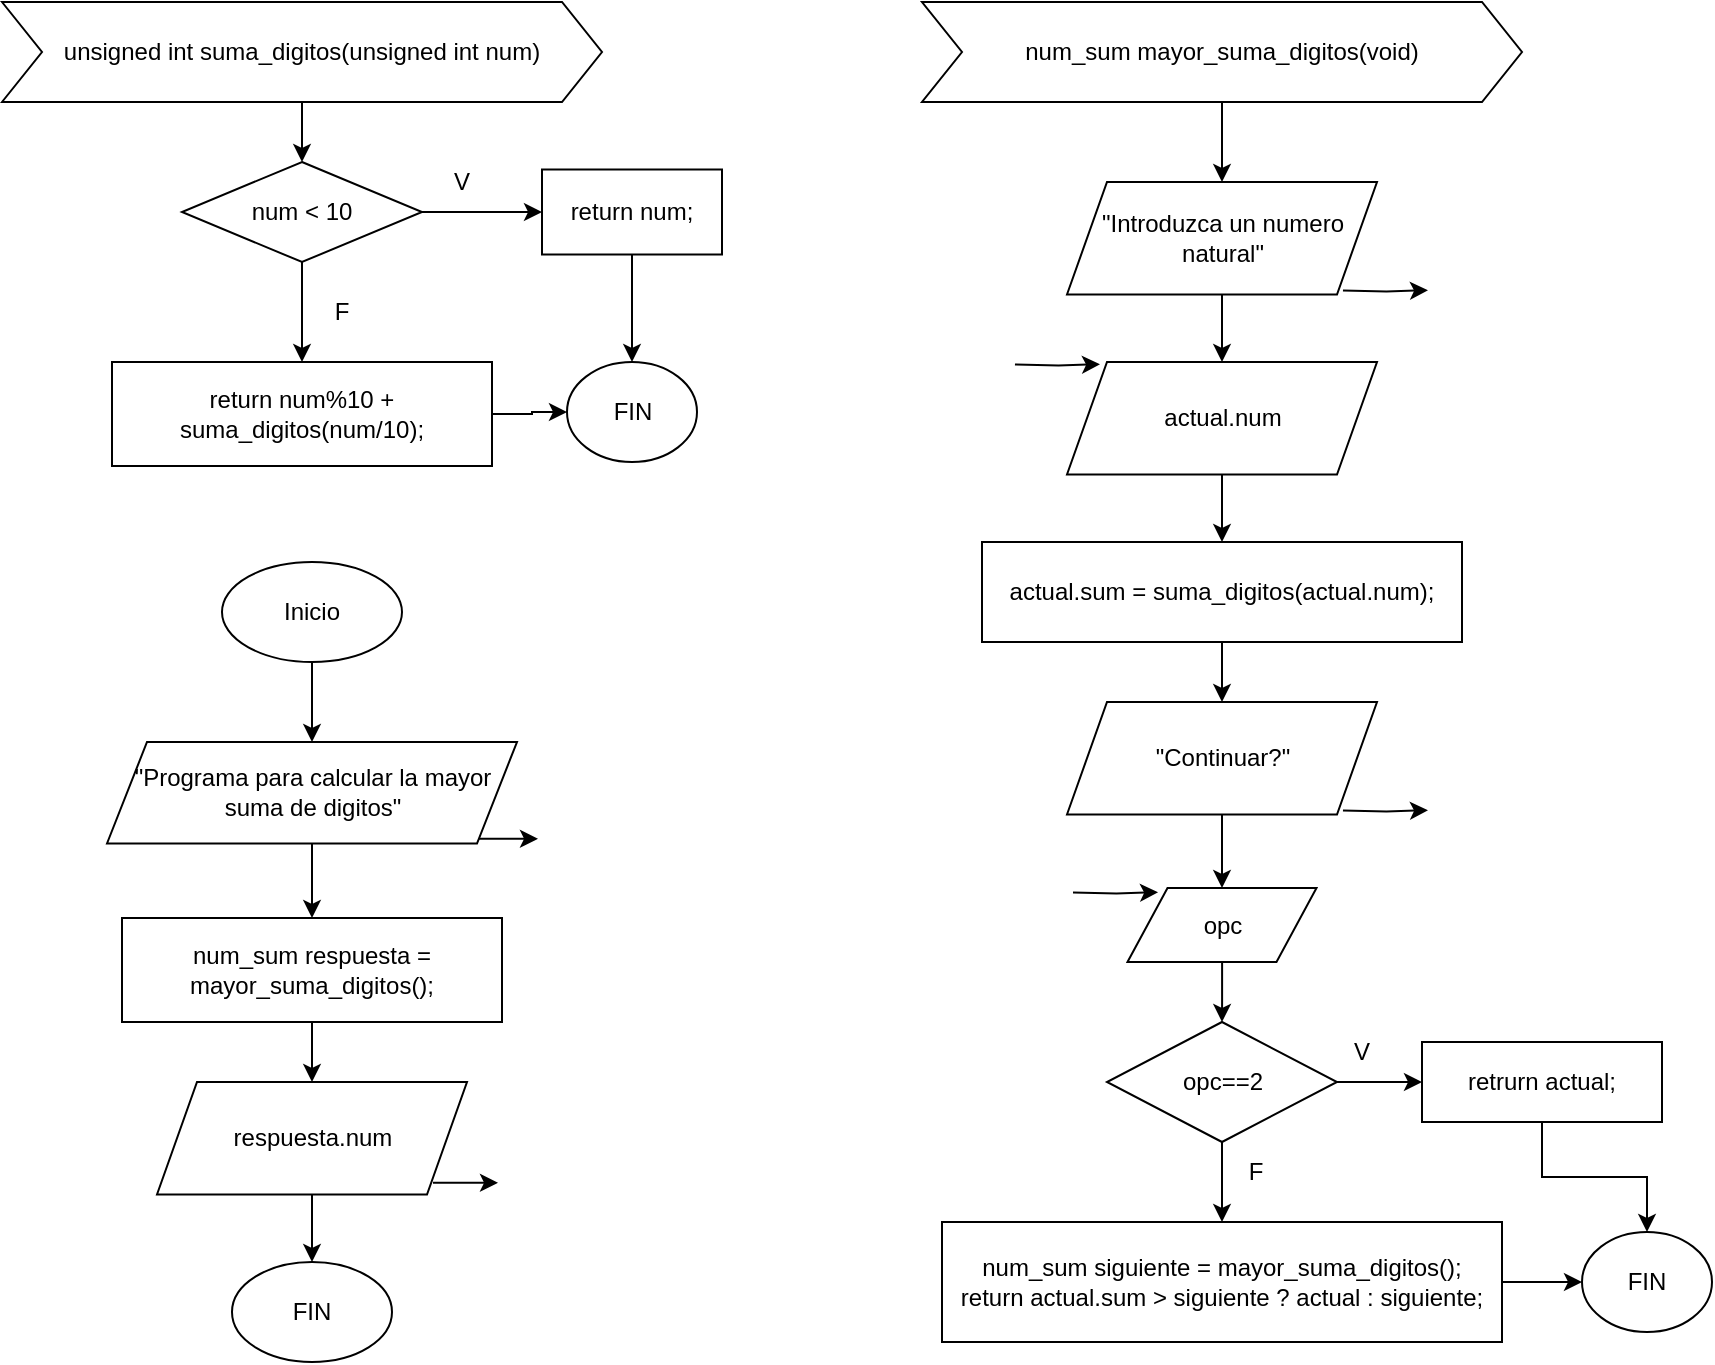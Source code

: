 <mxfile version="26.1.1">
  <diagram name="Page-1" id="JbDo4O8F6RKad_KUoMXS">
    <mxGraphModel dx="881" dy="931" grid="1" gridSize="10" guides="1" tooltips="1" connect="1" arrows="1" fold="1" page="1" pageScale="1" pageWidth="850" pageHeight="1100" math="0" shadow="0">
      <root>
        <mxCell id="0" />
        <mxCell id="1" parent="0" />
        <mxCell id="KxwQyO3oboIJimN09dkb-5" style="edgeStyle=orthogonalEdgeStyle;rounded=0;orthogonalLoop=1;jettySize=auto;html=1;" edge="1" parent="1" source="KxwQyO3oboIJimN09dkb-2" target="KxwQyO3oboIJimN09dkb-4">
          <mxGeometry relative="1" as="geometry" />
        </mxCell>
        <mxCell id="KxwQyO3oboIJimN09dkb-2" value="unsigned int suma_digitos(unsigned int num)" style="shape=step;perimeter=stepPerimeter;whiteSpace=wrap;html=1;fixedSize=1;" vertex="1" parent="1">
          <mxGeometry x="30" y="50" width="300" height="50" as="geometry" />
        </mxCell>
        <mxCell id="KxwQyO3oboIJimN09dkb-3" value="FIN" style="ellipse;whiteSpace=wrap;html=1;" vertex="1" parent="1">
          <mxGeometry x="312.5" y="230" width="65" height="50" as="geometry" />
        </mxCell>
        <mxCell id="KxwQyO3oboIJimN09dkb-7" style="edgeStyle=orthogonalEdgeStyle;rounded=0;orthogonalLoop=1;jettySize=auto;html=1;entryX=0;entryY=0.5;entryDx=0;entryDy=0;" edge="1" parent="1" source="KxwQyO3oboIJimN09dkb-4" target="KxwQyO3oboIJimN09dkb-6">
          <mxGeometry relative="1" as="geometry" />
        </mxCell>
        <mxCell id="KxwQyO3oboIJimN09dkb-9" style="edgeStyle=orthogonalEdgeStyle;rounded=0;orthogonalLoop=1;jettySize=auto;html=1;entryX=0.5;entryY=0;entryDx=0;entryDy=0;" edge="1" parent="1" source="KxwQyO3oboIJimN09dkb-4" target="KxwQyO3oboIJimN09dkb-11">
          <mxGeometry relative="1" as="geometry">
            <mxPoint x="180" y="220" as="targetPoint" />
          </mxGeometry>
        </mxCell>
        <mxCell id="KxwQyO3oboIJimN09dkb-4" value="num &amp;lt; 10" style="rhombus;whiteSpace=wrap;html=1;" vertex="1" parent="1">
          <mxGeometry x="120" y="130" width="120" height="50" as="geometry" />
        </mxCell>
        <mxCell id="KxwQyO3oboIJimN09dkb-13" style="edgeStyle=orthogonalEdgeStyle;rounded=0;orthogonalLoop=1;jettySize=auto;html=1;" edge="1" parent="1" source="KxwQyO3oboIJimN09dkb-6" target="KxwQyO3oboIJimN09dkb-3">
          <mxGeometry relative="1" as="geometry" />
        </mxCell>
        <mxCell id="KxwQyO3oboIJimN09dkb-6" value="return num;" style="rounded=0;whiteSpace=wrap;html=1;" vertex="1" parent="1">
          <mxGeometry x="300" y="133.75" width="90" height="42.5" as="geometry" />
        </mxCell>
        <mxCell id="KxwQyO3oboIJimN09dkb-8" value="V" style="text;html=1;align=center;verticalAlign=middle;whiteSpace=wrap;rounded=0;" vertex="1" parent="1">
          <mxGeometry x="230" y="125" width="60" height="30" as="geometry" />
        </mxCell>
        <mxCell id="KxwQyO3oboIJimN09dkb-10" value="F" style="text;html=1;align=center;verticalAlign=middle;whiteSpace=wrap;rounded=0;" vertex="1" parent="1">
          <mxGeometry x="170" y="190" width="60" height="30" as="geometry" />
        </mxCell>
        <mxCell id="KxwQyO3oboIJimN09dkb-12" style="edgeStyle=orthogonalEdgeStyle;rounded=0;orthogonalLoop=1;jettySize=auto;html=1;entryX=0;entryY=0.5;entryDx=0;entryDy=0;" edge="1" parent="1" source="KxwQyO3oboIJimN09dkb-11" target="KxwQyO3oboIJimN09dkb-3">
          <mxGeometry relative="1" as="geometry">
            <mxPoint x="310" y="256" as="targetPoint" />
          </mxGeometry>
        </mxCell>
        <mxCell id="KxwQyO3oboIJimN09dkb-11" value="return num%10 + suma_digitos(num/10);" style="rounded=0;whiteSpace=wrap;html=1;" vertex="1" parent="1">
          <mxGeometry x="85" y="230" width="190" height="52" as="geometry" />
        </mxCell>
        <mxCell id="KxwQyO3oboIJimN09dkb-16" style="edgeStyle=orthogonalEdgeStyle;rounded=0;orthogonalLoop=1;jettySize=auto;html=1;entryX=0.5;entryY=0;entryDx=0;entryDy=0;" edge="1" parent="1" source="KxwQyO3oboIJimN09dkb-14" target="KxwQyO3oboIJimN09dkb-15">
          <mxGeometry relative="1" as="geometry" />
        </mxCell>
        <mxCell id="KxwQyO3oboIJimN09dkb-14" value="num_sum mayor_suma_digitos(void)" style="shape=step;perimeter=stepPerimeter;whiteSpace=wrap;html=1;fixedSize=1;" vertex="1" parent="1">
          <mxGeometry x="490" y="50" width="300" height="50" as="geometry" />
        </mxCell>
        <mxCell id="KxwQyO3oboIJimN09dkb-17" style="edgeStyle=orthogonalEdgeStyle;rounded=0;orthogonalLoop=1;jettySize=auto;html=1;" edge="1" parent="1">
          <mxGeometry relative="1" as="geometry">
            <mxPoint x="743" y="194.125" as="targetPoint" />
            <mxPoint x="700.473" y="194.2" as="sourcePoint" />
          </mxGeometry>
        </mxCell>
        <mxCell id="KxwQyO3oboIJimN09dkb-19" style="edgeStyle=orthogonalEdgeStyle;rounded=0;orthogonalLoop=1;jettySize=auto;html=1;" edge="1" parent="1" source="KxwQyO3oboIJimN09dkb-15" target="KxwQyO3oboIJimN09dkb-18">
          <mxGeometry relative="1" as="geometry" />
        </mxCell>
        <mxCell id="KxwQyO3oboIJimN09dkb-15" value="&quot;Introduzca un numero natural&quot;" style="shape=parallelogram;perimeter=parallelogramPerimeter;whiteSpace=wrap;html=1;fixedSize=1;" vertex="1" parent="1">
          <mxGeometry x="562.5" y="140" width="155" height="56.25" as="geometry" />
        </mxCell>
        <mxCell id="KxwQyO3oboIJimN09dkb-23" style="edgeStyle=orthogonalEdgeStyle;rounded=0;orthogonalLoop=1;jettySize=auto;html=1;entryX=0.5;entryY=0;entryDx=0;entryDy=0;" edge="1" parent="1" source="KxwQyO3oboIJimN09dkb-18" target="KxwQyO3oboIJimN09dkb-22">
          <mxGeometry relative="1" as="geometry" />
        </mxCell>
        <mxCell id="KxwQyO3oboIJimN09dkb-18" value="actual.num" style="shape=parallelogram;perimeter=parallelogramPerimeter;whiteSpace=wrap;html=1;fixedSize=1;" vertex="1" parent="1">
          <mxGeometry x="562.5" y="230" width="155" height="56.25" as="geometry" />
        </mxCell>
        <mxCell id="KxwQyO3oboIJimN09dkb-21" style="edgeStyle=orthogonalEdgeStyle;rounded=0;orthogonalLoop=1;jettySize=auto;html=1;" edge="1" parent="1">
          <mxGeometry relative="1" as="geometry">
            <mxPoint x="579" y="231.125" as="targetPoint" />
            <mxPoint x="536.473" y="231.2" as="sourcePoint" />
          </mxGeometry>
        </mxCell>
        <mxCell id="KxwQyO3oboIJimN09dkb-26" style="edgeStyle=orthogonalEdgeStyle;rounded=0;orthogonalLoop=1;jettySize=auto;html=1;entryX=0.5;entryY=0;entryDx=0;entryDy=0;" edge="1" parent="1" source="KxwQyO3oboIJimN09dkb-22" target="KxwQyO3oboIJimN09dkb-25">
          <mxGeometry relative="1" as="geometry" />
        </mxCell>
        <mxCell id="KxwQyO3oboIJimN09dkb-22" value="actual.sum = suma_digitos(actual.num);" style="rounded=0;whiteSpace=wrap;html=1;" vertex="1" parent="1">
          <mxGeometry x="520" y="320" width="240" height="50" as="geometry" />
        </mxCell>
        <mxCell id="KxwQyO3oboIJimN09dkb-24" style="edgeStyle=orthogonalEdgeStyle;rounded=0;orthogonalLoop=1;jettySize=auto;html=1;" edge="1" parent="1">
          <mxGeometry relative="1" as="geometry">
            <mxPoint x="743" y="454.125" as="targetPoint" />
            <mxPoint x="700.473" y="454.2" as="sourcePoint" />
          </mxGeometry>
        </mxCell>
        <mxCell id="KxwQyO3oboIJimN09dkb-29" style="edgeStyle=orthogonalEdgeStyle;rounded=0;orthogonalLoop=1;jettySize=auto;html=1;entryX=0.5;entryY=0;entryDx=0;entryDy=0;" edge="1" parent="1" source="KxwQyO3oboIJimN09dkb-25" target="KxwQyO3oboIJimN09dkb-27">
          <mxGeometry relative="1" as="geometry" />
        </mxCell>
        <mxCell id="KxwQyO3oboIJimN09dkb-25" value="&quot;Continuar?&quot;" style="shape=parallelogram;perimeter=parallelogramPerimeter;whiteSpace=wrap;html=1;fixedSize=1;" vertex="1" parent="1">
          <mxGeometry x="562.5" y="400" width="155" height="56.25" as="geometry" />
        </mxCell>
        <mxCell id="KxwQyO3oboIJimN09dkb-31" style="edgeStyle=orthogonalEdgeStyle;rounded=0;orthogonalLoop=1;jettySize=auto;html=1;" edge="1" parent="1" source="KxwQyO3oboIJimN09dkb-27" target="KxwQyO3oboIJimN09dkb-30">
          <mxGeometry relative="1" as="geometry" />
        </mxCell>
        <mxCell id="KxwQyO3oboIJimN09dkb-27" value="opc" style="shape=parallelogram;perimeter=parallelogramPerimeter;whiteSpace=wrap;html=1;fixedSize=1;" vertex="1" parent="1">
          <mxGeometry x="592.75" y="493" width="94.5" height="37" as="geometry" />
        </mxCell>
        <mxCell id="KxwQyO3oboIJimN09dkb-28" style="edgeStyle=orthogonalEdgeStyle;rounded=0;orthogonalLoop=1;jettySize=auto;html=1;" edge="1" parent="1">
          <mxGeometry relative="1" as="geometry">
            <mxPoint x="608.03" y="495.125" as="targetPoint" />
            <mxPoint x="565.503" y="495.2" as="sourcePoint" />
          </mxGeometry>
        </mxCell>
        <mxCell id="KxwQyO3oboIJimN09dkb-33" value="" style="edgeStyle=orthogonalEdgeStyle;rounded=0;orthogonalLoop=1;jettySize=auto;html=1;" edge="1" parent="1" source="KxwQyO3oboIJimN09dkb-30" target="KxwQyO3oboIJimN09dkb-32">
          <mxGeometry relative="1" as="geometry" />
        </mxCell>
        <mxCell id="KxwQyO3oboIJimN09dkb-35" style="edgeStyle=orthogonalEdgeStyle;rounded=0;orthogonalLoop=1;jettySize=auto;html=1;entryX=0.5;entryY=0;entryDx=0;entryDy=0;" edge="1" parent="1" source="KxwQyO3oboIJimN09dkb-30" target="KxwQyO3oboIJimN09dkb-34">
          <mxGeometry relative="1" as="geometry" />
        </mxCell>
        <mxCell id="KxwQyO3oboIJimN09dkb-30" value="opc==2" style="rhombus;whiteSpace=wrap;html=1;" vertex="1" parent="1">
          <mxGeometry x="582.5" y="560" width="115" height="60" as="geometry" />
        </mxCell>
        <mxCell id="KxwQyO3oboIJimN09dkb-41" style="edgeStyle=orthogonalEdgeStyle;rounded=0;orthogonalLoop=1;jettySize=auto;html=1;entryX=0.5;entryY=0;entryDx=0;entryDy=0;" edge="1" parent="1" source="KxwQyO3oboIJimN09dkb-32" target="KxwQyO3oboIJimN09dkb-38">
          <mxGeometry relative="1" as="geometry" />
        </mxCell>
        <mxCell id="KxwQyO3oboIJimN09dkb-32" value="retrurn actual;" style="rounded=0;whiteSpace=wrap;html=1;" vertex="1" parent="1">
          <mxGeometry x="740" y="570" width="120" height="40" as="geometry" />
        </mxCell>
        <mxCell id="KxwQyO3oboIJimN09dkb-40" style="edgeStyle=orthogonalEdgeStyle;rounded=0;orthogonalLoop=1;jettySize=auto;html=1;entryX=0;entryY=0.5;entryDx=0;entryDy=0;" edge="1" parent="1" source="KxwQyO3oboIJimN09dkb-34" target="KxwQyO3oboIJimN09dkb-38">
          <mxGeometry relative="1" as="geometry" />
        </mxCell>
        <mxCell id="KxwQyO3oboIJimN09dkb-34" value="&lt;div&gt;num_sum siguiente = mayor_suma_digitos();&lt;/div&gt;&lt;div&gt;return actual.sum &amp;gt; siguiente ? actual : siguiente;&lt;br&gt;&lt;/div&gt;" style="rounded=0;whiteSpace=wrap;html=1;" vertex="1" parent="1">
          <mxGeometry x="500" y="660" width="280" height="60" as="geometry" />
        </mxCell>
        <mxCell id="KxwQyO3oboIJimN09dkb-36" value="V" style="text;html=1;align=center;verticalAlign=middle;whiteSpace=wrap;rounded=0;" vertex="1" parent="1">
          <mxGeometry x="680" y="560" width="60" height="30" as="geometry" />
        </mxCell>
        <mxCell id="KxwQyO3oboIJimN09dkb-37" value="F" style="text;html=1;align=center;verticalAlign=middle;whiteSpace=wrap;rounded=0;" vertex="1" parent="1">
          <mxGeometry x="627.25" y="620" width="60" height="30" as="geometry" />
        </mxCell>
        <mxCell id="KxwQyO3oboIJimN09dkb-38" value="FIN" style="ellipse;whiteSpace=wrap;html=1;" vertex="1" parent="1">
          <mxGeometry x="820" y="665" width="65" height="50" as="geometry" />
        </mxCell>
        <mxCell id="KxwQyO3oboIJimN09dkb-45" style="edgeStyle=orthogonalEdgeStyle;rounded=0;orthogonalLoop=1;jettySize=auto;html=1;entryX=0.5;entryY=0;entryDx=0;entryDy=0;" edge="1" parent="1" source="KxwQyO3oboIJimN09dkb-42" target="KxwQyO3oboIJimN09dkb-44">
          <mxGeometry relative="1" as="geometry" />
        </mxCell>
        <mxCell id="KxwQyO3oboIJimN09dkb-42" value="Inicio" style="ellipse;whiteSpace=wrap;html=1;" vertex="1" parent="1">
          <mxGeometry x="140" y="330" width="90" height="50" as="geometry" />
        </mxCell>
        <mxCell id="KxwQyO3oboIJimN09dkb-46" style="edgeStyle=orthogonalEdgeStyle;rounded=0;orthogonalLoop=1;jettySize=auto;html=1;" edge="1" parent="1">
          <mxGeometry relative="1" as="geometry">
            <mxPoint x="298" y="468.375" as="targetPoint" />
            <mxPoint x="265.49" y="468.4" as="sourcePoint" />
          </mxGeometry>
        </mxCell>
        <mxCell id="KxwQyO3oboIJimN09dkb-48" style="edgeStyle=orthogonalEdgeStyle;rounded=0;orthogonalLoop=1;jettySize=auto;html=1;" edge="1" parent="1" source="KxwQyO3oboIJimN09dkb-44" target="KxwQyO3oboIJimN09dkb-47">
          <mxGeometry relative="1" as="geometry" />
        </mxCell>
        <mxCell id="KxwQyO3oboIJimN09dkb-44" value="&quot;Programa para calcular la mayor suma de digitos&quot;" style="shape=parallelogram;perimeter=parallelogramPerimeter;whiteSpace=wrap;html=1;fixedSize=1;" vertex="1" parent="1">
          <mxGeometry x="82.5" y="420" width="205" height="50.75" as="geometry" />
        </mxCell>
        <mxCell id="KxwQyO3oboIJimN09dkb-50" style="edgeStyle=orthogonalEdgeStyle;rounded=0;orthogonalLoop=1;jettySize=auto;html=1;entryX=0.5;entryY=0;entryDx=0;entryDy=0;" edge="1" parent="1" source="KxwQyO3oboIJimN09dkb-47" target="KxwQyO3oboIJimN09dkb-49">
          <mxGeometry relative="1" as="geometry" />
        </mxCell>
        <mxCell id="KxwQyO3oboIJimN09dkb-47" value="num_sum respuesta = mayor_suma_digitos();" style="rounded=0;whiteSpace=wrap;html=1;" vertex="1" parent="1">
          <mxGeometry x="90" y="508" width="190" height="52" as="geometry" />
        </mxCell>
        <mxCell id="KxwQyO3oboIJimN09dkb-53" style="edgeStyle=orthogonalEdgeStyle;rounded=0;orthogonalLoop=1;jettySize=auto;html=1;" edge="1" parent="1" source="KxwQyO3oboIJimN09dkb-49" target="KxwQyO3oboIJimN09dkb-52">
          <mxGeometry relative="1" as="geometry" />
        </mxCell>
        <mxCell id="KxwQyO3oboIJimN09dkb-49" value="respuesta.num" style="shape=parallelogram;perimeter=parallelogramPerimeter;whiteSpace=wrap;html=1;fixedSize=1;" vertex="1" parent="1">
          <mxGeometry x="107.5" y="590" width="155" height="56.25" as="geometry" />
        </mxCell>
        <mxCell id="KxwQyO3oboIJimN09dkb-51" style="edgeStyle=orthogonalEdgeStyle;rounded=0;orthogonalLoop=1;jettySize=auto;html=1;" edge="1" parent="1">
          <mxGeometry relative="1" as="geometry">
            <mxPoint x="278" y="640.375" as="targetPoint" />
            <mxPoint x="245.49" y="640.4" as="sourcePoint" />
          </mxGeometry>
        </mxCell>
        <mxCell id="KxwQyO3oboIJimN09dkb-52" value="FIN" style="ellipse;whiteSpace=wrap;html=1;" vertex="1" parent="1">
          <mxGeometry x="145" y="680" width="80" height="50" as="geometry" />
        </mxCell>
      </root>
    </mxGraphModel>
  </diagram>
</mxfile>
